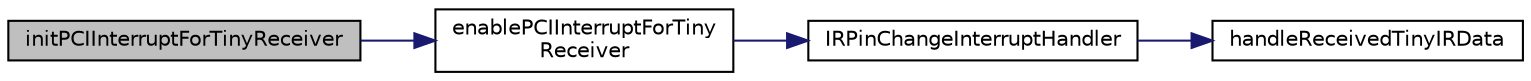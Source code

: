 digraph "initPCIInterruptForTinyReceiver"
{
 // LATEX_PDF_SIZE
  edge [fontname="Helvetica",fontsize="10",labelfontname="Helvetica",labelfontsize="10"];
  node [fontname="Helvetica",fontsize="10",shape=record];
  rankdir="LR";
  Node1 [label="initPCIInterruptForTinyReceiver",height=0.2,width=0.4,color="black", fillcolor="grey75", style="filled", fontcolor="black",tooltip=" "];
  Node1 -> Node2 [color="midnightblue",fontsize="10",style="solid",fontname="Helvetica"];
  Node2 [label="enablePCIInterruptForTiny\lReceiver",height=0.2,width=0.4,color="black", fillcolor="white", style="filled",URL="$group___tiny_receiver.html#gad23b935e2236a42a070a87379c7c36a4",tooltip=" "];
  Node2 -> Node3 [color="midnightblue",fontsize="10",style="solid",fontname="Helvetica"];
  Node3 [label="IRPinChangeInterruptHandler",height=0.2,width=0.4,color="black", fillcolor="white", style="filled",URL="$group___tiny_receiver.html#ga3c3d6703d25dbcc0555823e23eec0e69",tooltip=" "];
  Node3 -> Node4 [color="midnightblue",fontsize="10",style="solid",fontname="Helvetica"];
  Node4 [label="handleReceivedTinyIRData",height=0.2,width=0.4,color="black", fillcolor="white", style="filled",URL="$group___tiny_receiver.html#ga5c751ad19033cb8c209d7253dccf34e7",tooltip=" "];
}
